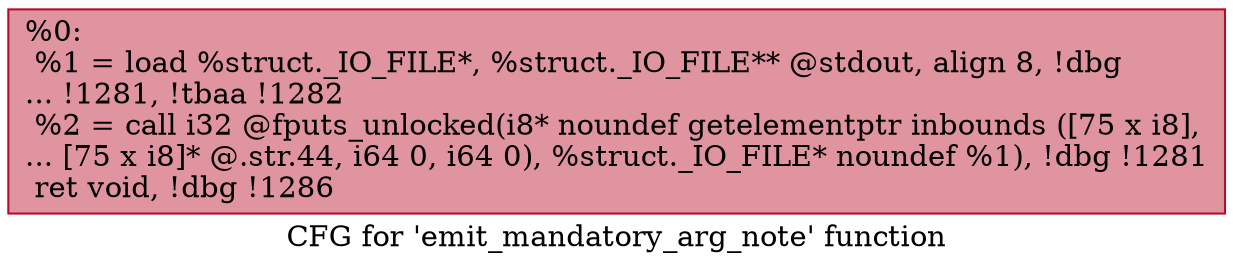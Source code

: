 digraph "CFG for 'emit_mandatory_arg_note' function" {
	label="CFG for 'emit_mandatory_arg_note' function";

	Node0x1dc01e0 [shape=record,color="#b70d28ff", style=filled, fillcolor="#b70d2870",label="{%0:\l  %1 = load %struct._IO_FILE*, %struct._IO_FILE** @stdout, align 8, !dbg\l... !1281, !tbaa !1282\l  %2 = call i32 @fputs_unlocked(i8* noundef getelementptr inbounds ([75 x i8],\l... [75 x i8]* @.str.44, i64 0, i64 0), %struct._IO_FILE* noundef %1), !dbg !1281\l  ret void, !dbg !1286\l}"];
}
